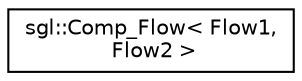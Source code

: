 digraph "Graphical Class Hierarchy"
{
  edge [fontname="Helvetica",fontsize="10",labelfontname="Helvetica",labelfontsize="10"];
  node [fontname="Helvetica",fontsize="10",shape=record];
  rankdir="LR";
  Node1 [label="sgl::Comp_Flow\< Flow1,\l Flow2 \>",height=0.2,width=0.4,color="black", fillcolor="white", style="filled",URL="$classsgl_1_1_comp___flow.html"];
}
